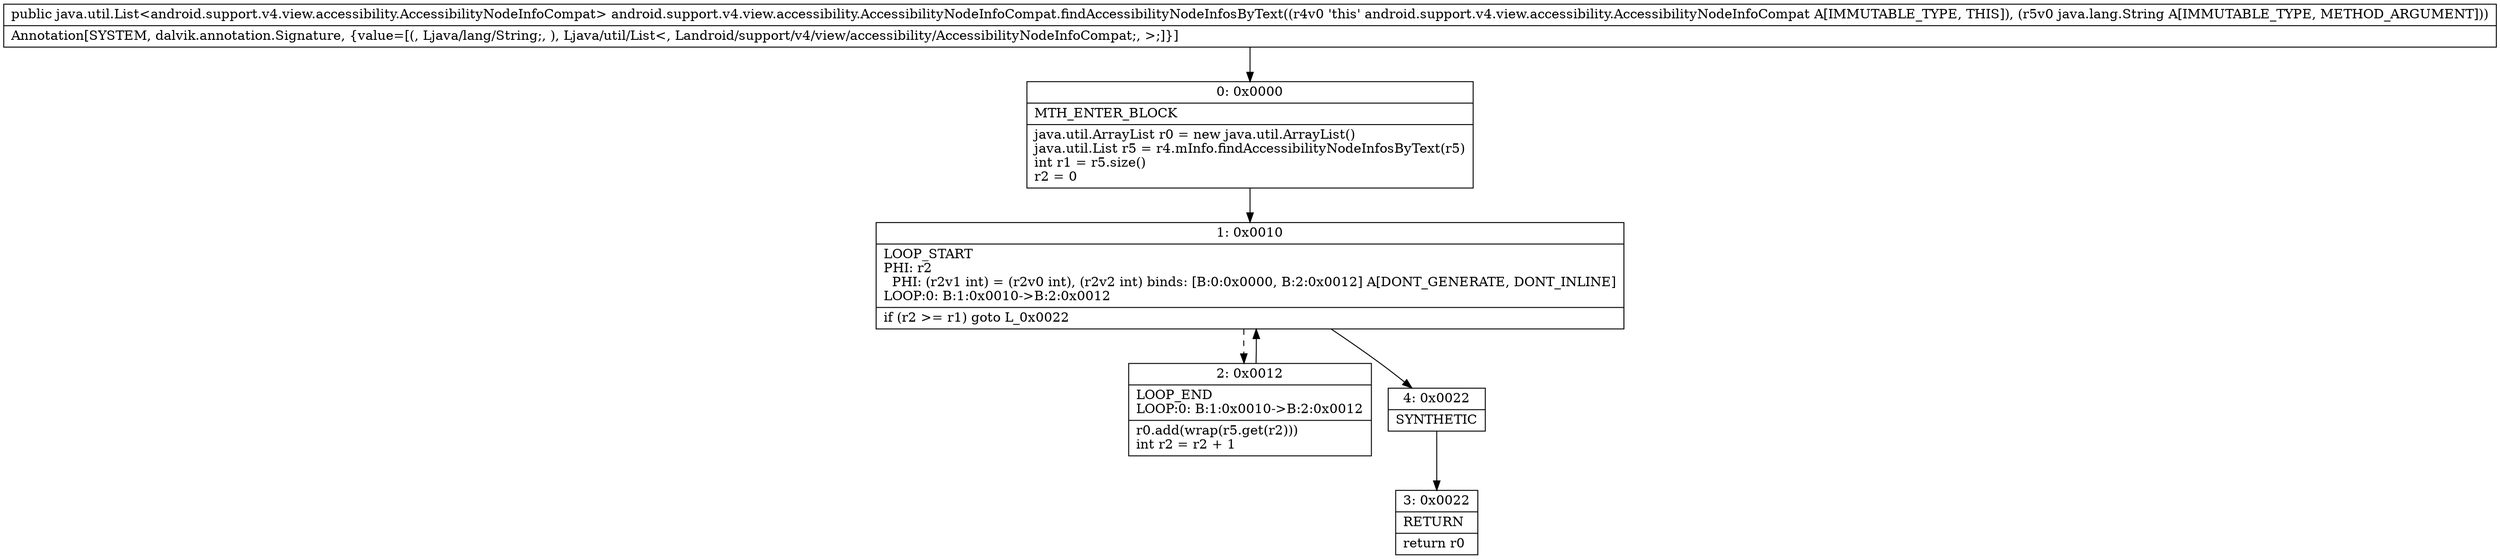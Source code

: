 digraph "CFG forandroid.support.v4.view.accessibility.AccessibilityNodeInfoCompat.findAccessibilityNodeInfosByText(Ljava\/lang\/String;)Ljava\/util\/List;" {
Node_0 [shape=record,label="{0\:\ 0x0000|MTH_ENTER_BLOCK\l|java.util.ArrayList r0 = new java.util.ArrayList()\ljava.util.List r5 = r4.mInfo.findAccessibilityNodeInfosByText(r5)\lint r1 = r5.size()\lr2 = 0\l}"];
Node_1 [shape=record,label="{1\:\ 0x0010|LOOP_START\lPHI: r2 \l  PHI: (r2v1 int) = (r2v0 int), (r2v2 int) binds: [B:0:0x0000, B:2:0x0012] A[DONT_GENERATE, DONT_INLINE]\lLOOP:0: B:1:0x0010\-\>B:2:0x0012\l|if (r2 \>= r1) goto L_0x0022\l}"];
Node_2 [shape=record,label="{2\:\ 0x0012|LOOP_END\lLOOP:0: B:1:0x0010\-\>B:2:0x0012\l|r0.add(wrap(r5.get(r2)))\lint r2 = r2 + 1\l}"];
Node_3 [shape=record,label="{3\:\ 0x0022|RETURN\l|return r0\l}"];
Node_4 [shape=record,label="{4\:\ 0x0022|SYNTHETIC\l}"];
MethodNode[shape=record,label="{public java.util.List\<android.support.v4.view.accessibility.AccessibilityNodeInfoCompat\> android.support.v4.view.accessibility.AccessibilityNodeInfoCompat.findAccessibilityNodeInfosByText((r4v0 'this' android.support.v4.view.accessibility.AccessibilityNodeInfoCompat A[IMMUTABLE_TYPE, THIS]), (r5v0 java.lang.String A[IMMUTABLE_TYPE, METHOD_ARGUMENT]))  | Annotation[SYSTEM, dalvik.annotation.Signature, \{value=[(, Ljava\/lang\/String;, ), Ljava\/util\/List\<, Landroid\/support\/v4\/view\/accessibility\/AccessibilityNodeInfoCompat;, \>;]\}]\l}"];
MethodNode -> Node_0;
Node_0 -> Node_1;
Node_1 -> Node_2[style=dashed];
Node_1 -> Node_4;
Node_2 -> Node_1;
Node_4 -> Node_3;
}

